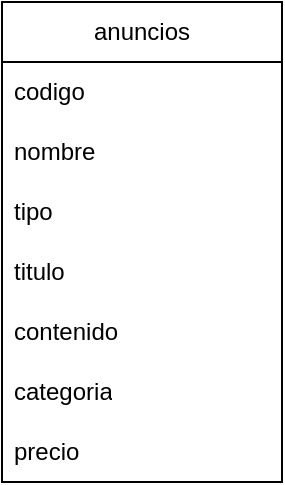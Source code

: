 <mxfile>
    <diagram id="9gbMqu-VR9pyEoC8TWno" name="Page-1">
        <mxGraphModel dx="555" dy="719" grid="1" gridSize="10" guides="1" tooltips="1" connect="1" arrows="1" fold="1" page="1" pageScale="1" pageWidth="1100" pageHeight="850" math="0" shadow="0">
            <root>
                <mxCell id="0"/>
                <mxCell id="1" parent="0"/>
                <mxCell id="206" value="anuncios" style="swimlane;fontStyle=0;childLayout=stackLayout;horizontal=1;startSize=30;horizontalStack=0;resizeParent=1;resizeParentMax=0;resizeLast=0;collapsible=1;marginBottom=0;whiteSpace=wrap;html=1;" parent="1" vertex="1">
                    <mxGeometry x="390" y="35" width="140" height="240" as="geometry"/>
                </mxCell>
                <mxCell id="207" value="codigo" style="text;strokeColor=none;fillColor=none;align=left;verticalAlign=middle;spacingLeft=4;spacingRight=4;overflow=hidden;points=[[0,0.5],[1,0.5]];portConstraint=eastwest;rotatable=0;whiteSpace=wrap;html=1;" parent="206" vertex="1">
                    <mxGeometry y="30" width="140" height="30" as="geometry"/>
                </mxCell>
                <mxCell id="208" value="nombre" style="text;strokeColor=none;fillColor=none;align=left;verticalAlign=middle;spacingLeft=4;spacingRight=4;overflow=hidden;points=[[0,0.5],[1,0.5]];portConstraint=eastwest;rotatable=0;whiteSpace=wrap;html=1;" parent="206" vertex="1">
                    <mxGeometry y="60" width="140" height="30" as="geometry"/>
                </mxCell>
                <mxCell id="209" value="tipo" style="text;strokeColor=none;fillColor=none;align=left;verticalAlign=middle;spacingLeft=4;spacingRight=4;overflow=hidden;points=[[0,0.5],[1,0.5]];portConstraint=eastwest;rotatable=0;whiteSpace=wrap;html=1;" parent="206" vertex="1">
                    <mxGeometry y="90" width="140" height="30" as="geometry"/>
                </mxCell>
                <mxCell id="211" value="titulo" style="text;strokeColor=none;fillColor=none;align=left;verticalAlign=middle;spacingLeft=4;spacingRight=4;overflow=hidden;points=[[0,0.5],[1,0.5]];portConstraint=eastwest;rotatable=0;whiteSpace=wrap;html=1;" parent="206" vertex="1">
                    <mxGeometry y="120" width="140" height="30" as="geometry"/>
                </mxCell>
                <mxCell id="210" value="contenido" style="text;strokeColor=none;fillColor=none;align=left;verticalAlign=middle;spacingLeft=4;spacingRight=4;overflow=hidden;points=[[0,0.5],[1,0.5]];portConstraint=eastwest;rotatable=0;whiteSpace=wrap;html=1;" parent="206" vertex="1">
                    <mxGeometry y="150" width="140" height="30" as="geometry"/>
                </mxCell>
                <mxCell id="212" value="categoria" style="text;strokeColor=none;fillColor=none;align=left;verticalAlign=middle;spacingLeft=4;spacingRight=4;overflow=hidden;points=[[0,0.5],[1,0.5]];portConstraint=eastwest;rotatable=0;whiteSpace=wrap;html=1;" parent="206" vertex="1">
                    <mxGeometry y="180" width="140" height="30" as="geometry"/>
                </mxCell>
                <mxCell id="213" value="precio" style="text;strokeColor=none;fillColor=none;align=left;verticalAlign=middle;spacingLeft=4;spacingRight=4;overflow=hidden;points=[[0,0.5],[1,0.5]];portConstraint=eastwest;rotatable=0;whiteSpace=wrap;html=1;" parent="206" vertex="1">
                    <mxGeometry y="210" width="140" height="30" as="geometry"/>
                </mxCell>
            </root>
        </mxGraphModel>
    </diagram>
</mxfile>